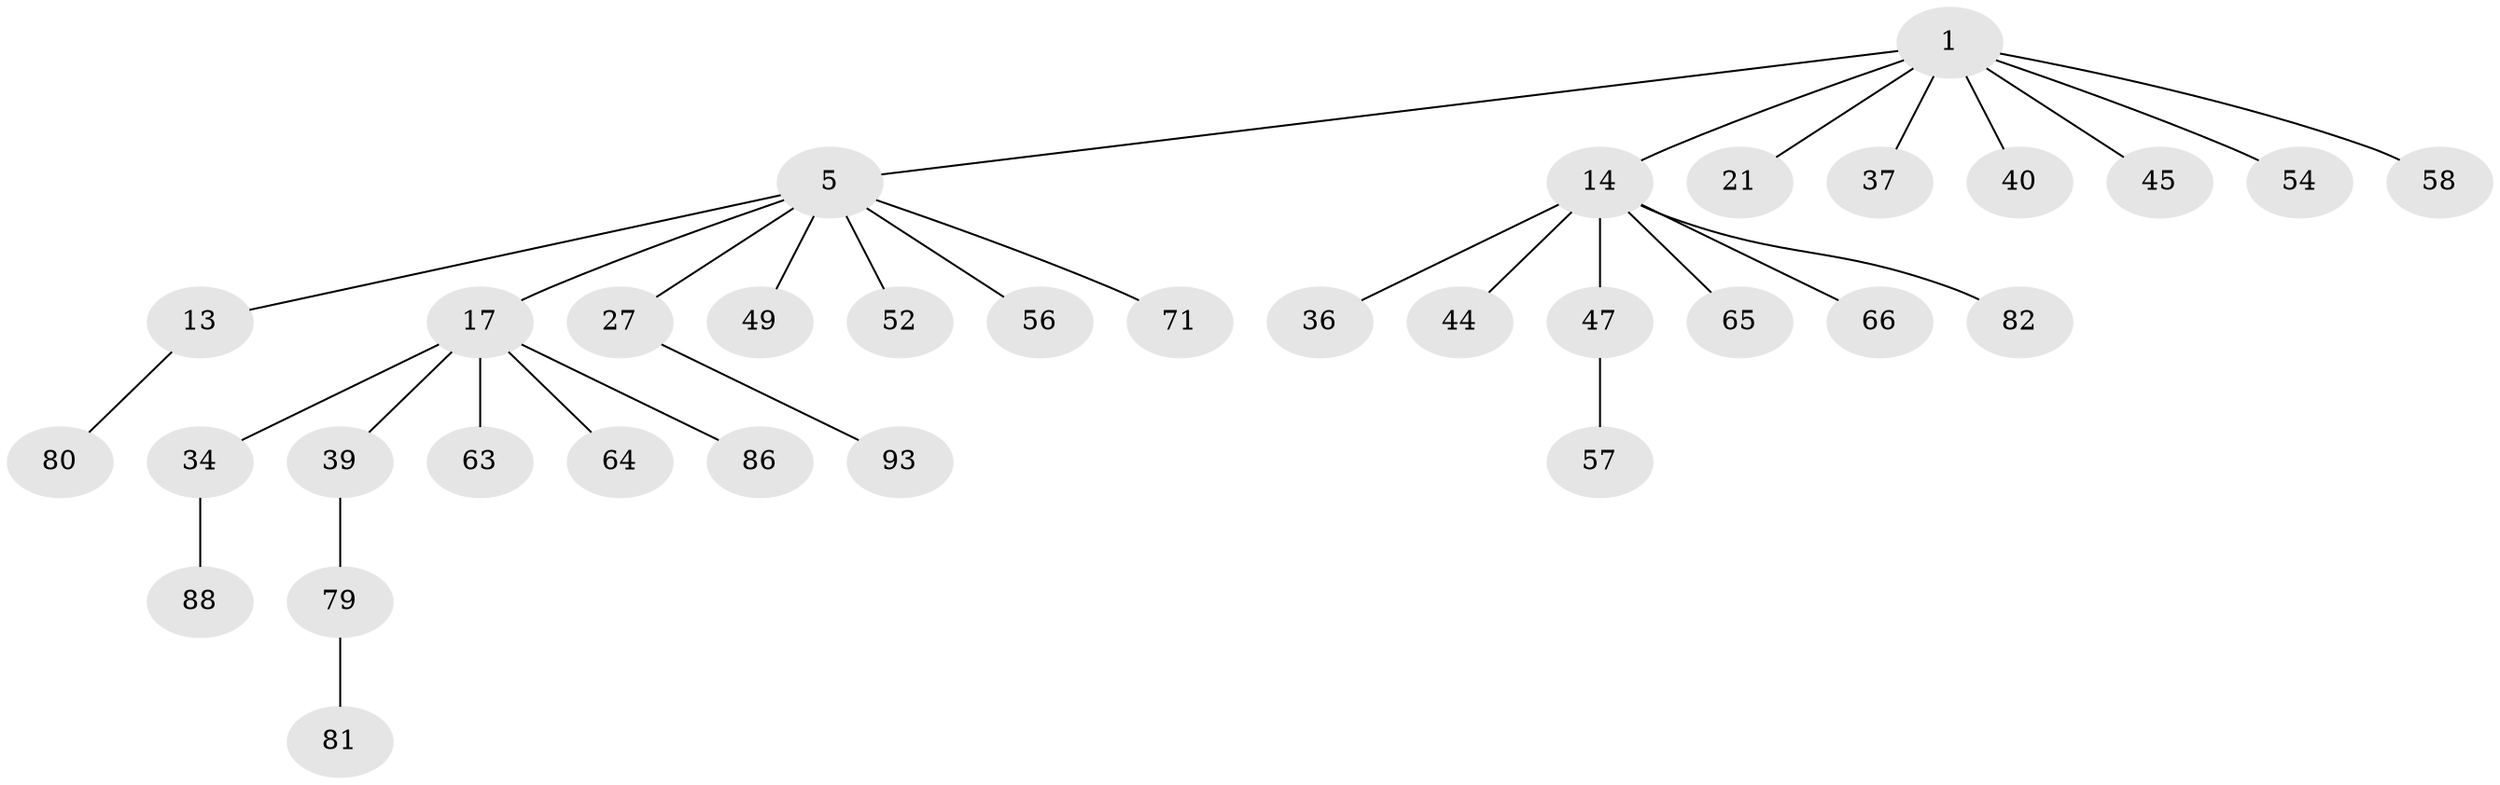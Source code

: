 // original degree distribution, {6: 0.02702702702702703, 2: 0.2702702702702703, 3: 0.14414414414414414, 4: 0.05405405405405406, 7: 0.009009009009009009, 1: 0.4774774774774775, 5: 0.018018018018018018}
// Generated by graph-tools (version 1.1) at 2025/19/03/04/25 18:19:14]
// undirected, 33 vertices, 32 edges
graph export_dot {
graph [start="1"]
  node [color=gray90,style=filled];
  1 [super="+2+12+8+3+4+7"];
  5 [super="+11+10+31+16+18+6"];
  13 [super="+35+38"];
  14 [super="+26+30"];
  17 [super="+19+20+22"];
  21 [super="+23"];
  27 [super="+50"];
  34 [super="+62+60"];
  36;
  37;
  39;
  40 [super="+59"];
  44;
  45 [super="+105"];
  47 [super="+78+48+53"];
  49 [super="+83+75"];
  52;
  54 [super="+111"];
  56;
  57 [super="+68"];
  58 [super="+70"];
  63;
  64;
  65;
  66;
  71 [super="+103"];
  79 [super="+107"];
  80;
  81 [super="+97"];
  82;
  86;
  88 [super="+110"];
  93;
  1 -- 14;
  1 -- 21;
  1 -- 45;
  1 -- 54;
  1 -- 5;
  1 -- 40;
  1 -- 58;
  1 -- 37;
  5 -- 17;
  5 -- 13;
  5 -- 27;
  5 -- 71;
  5 -- 52;
  5 -- 56;
  5 -- 49;
  13 -- 80;
  14 -- 36;
  14 -- 65;
  14 -- 66;
  14 -- 82;
  14 -- 44;
  14 -- 47;
  17 -- 64;
  17 -- 34;
  17 -- 86;
  17 -- 39;
  17 -- 63;
  27 -- 93;
  34 -- 88;
  39 -- 79;
  47 -- 57;
  79 -- 81;
}
